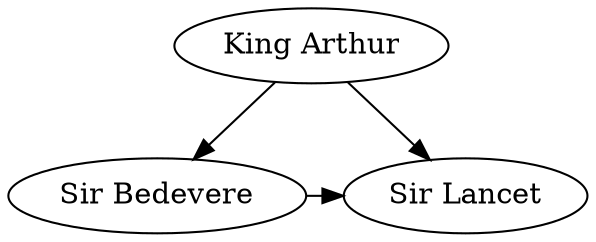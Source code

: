 // The Round Table
digraph {
	A [label="King Arthur"]
	B [label="Sir Bedevere"]
	L [label="Sir Lancet"]
	A -> B
	A -> L
	B -> L [constraint=false]
}
